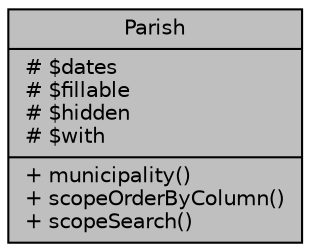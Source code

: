 digraph "Parish"
{
 // LATEX_PDF_SIZE
  bgcolor="transparent";
  edge [fontname="Helvetica",fontsize="10",labelfontname="Helvetica",labelfontsize="10"];
  node [fontname="Helvetica",fontsize="10",shape=record];
  Node1 [label="{Parish\n|# $dates\l# $fillable\l# $hidden\l# $with\l|+ municipality()\l+ scopeOrderByColumn()\l+ scopeSearch()\l}",height=0.2,width=0.4,color="black", fillcolor="grey75", style="filled", fontcolor="black",tooltip="Datos de Parroquias."];
}
